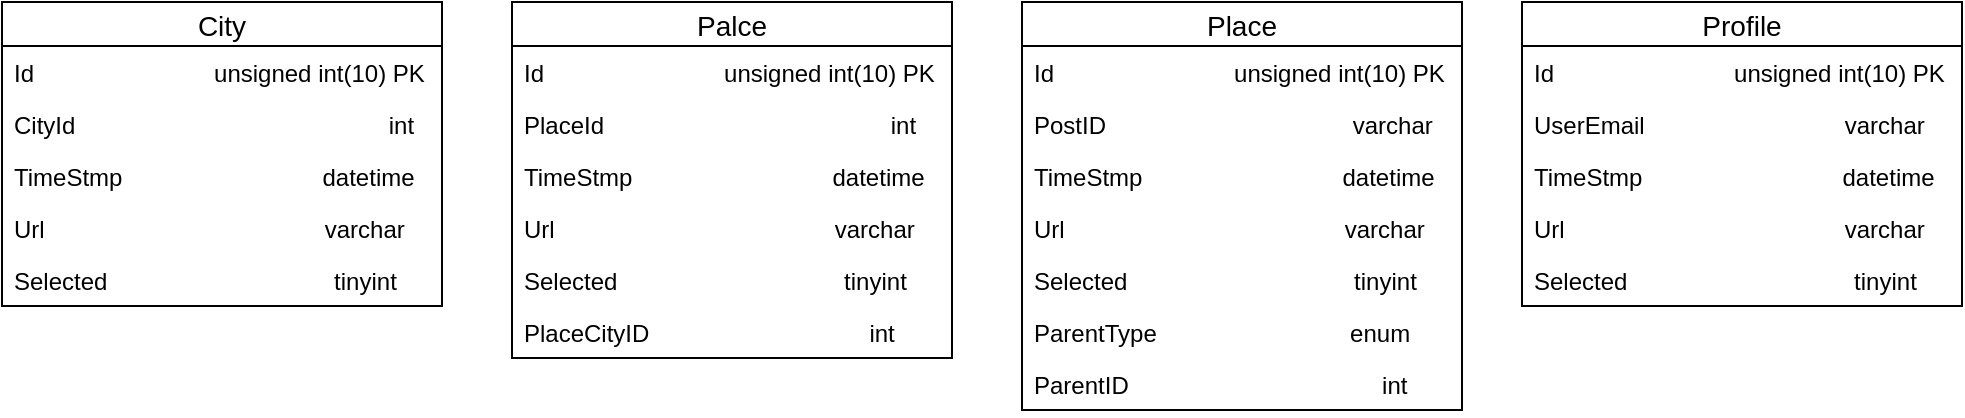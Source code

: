 <mxfile version="13.0.3" type="device"><diagram id="74z5dXuJNJj639tgFETS" name="Page-1"><mxGraphModel dx="1422" dy="942" grid="1" gridSize="10" guides="1" tooltips="1" connect="1" arrows="1" fold="1" page="1" pageScale="1" pageWidth="850" pageHeight="1100" math="0" shadow="0"><root><mxCell id="0"/><mxCell id="1" parent="0"/><mxCell id="s3MDBgSSeKW7yWIh_PUM-3" value="City" style="swimlane;fontStyle=0;childLayout=stackLayout;horizontal=1;startSize=22;horizontalStack=0;resizeParent=1;resizeParentMax=0;resizeLast=0;collapsible=1;marginBottom=0;align=center;fontSize=14;" vertex="1" parent="1"><mxGeometry x="60" y="360" width="220" height="152" as="geometry"/></mxCell><mxCell id="s3MDBgSSeKW7yWIh_PUM-4" value="Id                           unsigned int(10) PK" style="text;strokeColor=none;fillColor=none;spacingLeft=4;spacingRight=4;overflow=hidden;rotatable=0;points=[[0,0.5],[1,0.5]];portConstraint=eastwest;fontSize=12;" vertex="1" parent="s3MDBgSSeKW7yWIh_PUM-3"><mxGeometry y="22" width="220" height="26" as="geometry"/></mxCell><mxCell id="s3MDBgSSeKW7yWIh_PUM-5" value="CityId                                               int" style="text;strokeColor=none;fillColor=none;spacingLeft=4;spacingRight=4;overflow=hidden;rotatable=0;points=[[0,0.5],[1,0.5]];portConstraint=eastwest;fontSize=12;" vertex="1" parent="s3MDBgSSeKW7yWIh_PUM-3"><mxGeometry y="48" width="220" height="26" as="geometry"/></mxCell><mxCell id="s3MDBgSSeKW7yWIh_PUM-6" value="TimeStmp                              datetime" style="text;strokeColor=none;fillColor=none;spacingLeft=4;spacingRight=4;overflow=hidden;rotatable=0;points=[[0,0.5],[1,0.5]];portConstraint=eastwest;fontSize=12;" vertex="1" parent="s3MDBgSSeKW7yWIh_PUM-3"><mxGeometry y="74" width="220" height="26" as="geometry"/></mxCell><mxCell id="s3MDBgSSeKW7yWIh_PUM-7" value="Url                                          varchar" style="text;strokeColor=none;fillColor=none;spacingLeft=4;spacingRight=4;overflow=hidden;rotatable=0;points=[[0,0.5],[1,0.5]];portConstraint=eastwest;fontSize=12;" vertex="1" parent="s3MDBgSSeKW7yWIh_PUM-3"><mxGeometry y="100" width="220" height="26" as="geometry"/></mxCell><mxCell id="s3MDBgSSeKW7yWIh_PUM-8" value="Selected                                  tinyint" style="text;strokeColor=none;fillColor=none;spacingLeft=4;spacingRight=4;overflow=hidden;rotatable=0;points=[[0,0.5],[1,0.5]];portConstraint=eastwest;fontSize=12;" vertex="1" parent="s3MDBgSSeKW7yWIh_PUM-3"><mxGeometry y="126" width="220" height="26" as="geometry"/></mxCell><mxCell id="s3MDBgSSeKW7yWIh_PUM-9" value="Palce" style="swimlane;fontStyle=0;childLayout=stackLayout;horizontal=1;startSize=22;horizontalStack=0;resizeParent=1;resizeParentMax=0;resizeLast=0;collapsible=1;marginBottom=0;align=center;fontSize=14;" vertex="1" parent="1"><mxGeometry x="315" y="360" width="220" height="178" as="geometry"/></mxCell><mxCell id="s3MDBgSSeKW7yWIh_PUM-10" value="Id                           unsigned int(10) PK" style="text;strokeColor=none;fillColor=none;spacingLeft=4;spacingRight=4;overflow=hidden;rotatable=0;points=[[0,0.5],[1,0.5]];portConstraint=eastwest;fontSize=12;" vertex="1" parent="s3MDBgSSeKW7yWIh_PUM-9"><mxGeometry y="22" width="220" height="26" as="geometry"/></mxCell><mxCell id="s3MDBgSSeKW7yWIh_PUM-11" value="PlaceId                                           int" style="text;strokeColor=none;fillColor=none;spacingLeft=4;spacingRight=4;overflow=hidden;rotatable=0;points=[[0,0.5],[1,0.5]];portConstraint=eastwest;fontSize=12;" vertex="1" parent="s3MDBgSSeKW7yWIh_PUM-9"><mxGeometry y="48" width="220" height="26" as="geometry"/></mxCell><mxCell id="s3MDBgSSeKW7yWIh_PUM-12" value="TimeStmp                              datetime" style="text;strokeColor=none;fillColor=none;spacingLeft=4;spacingRight=4;overflow=hidden;rotatable=0;points=[[0,0.5],[1,0.5]];portConstraint=eastwest;fontSize=12;" vertex="1" parent="s3MDBgSSeKW7yWIh_PUM-9"><mxGeometry y="74" width="220" height="26" as="geometry"/></mxCell><mxCell id="s3MDBgSSeKW7yWIh_PUM-13" value="Url                                          varchar" style="text;strokeColor=none;fillColor=none;spacingLeft=4;spacingRight=4;overflow=hidden;rotatable=0;points=[[0,0.5],[1,0.5]];portConstraint=eastwest;fontSize=12;" vertex="1" parent="s3MDBgSSeKW7yWIh_PUM-9"><mxGeometry y="100" width="220" height="26" as="geometry"/></mxCell><mxCell id="s3MDBgSSeKW7yWIh_PUM-14" value="Selected                                  tinyint" style="text;strokeColor=none;fillColor=none;spacingLeft=4;spacingRight=4;overflow=hidden;rotatable=0;points=[[0,0.5],[1,0.5]];portConstraint=eastwest;fontSize=12;" vertex="1" parent="s3MDBgSSeKW7yWIh_PUM-9"><mxGeometry y="126" width="220" height="26" as="geometry"/></mxCell><mxCell id="s3MDBgSSeKW7yWIh_PUM-15" value="PlaceCityID                                 int" style="text;strokeColor=none;fillColor=none;spacingLeft=4;spacingRight=4;overflow=hidden;rotatable=0;points=[[0,0.5],[1,0.5]];portConstraint=eastwest;fontSize=12;" vertex="1" parent="s3MDBgSSeKW7yWIh_PUM-9"><mxGeometry y="152" width="220" height="26" as="geometry"/></mxCell><mxCell id="s3MDBgSSeKW7yWIh_PUM-16" value="Place" style="swimlane;fontStyle=0;childLayout=stackLayout;horizontal=1;startSize=22;horizontalStack=0;resizeParent=1;resizeParentMax=0;resizeLast=0;collapsible=1;marginBottom=0;align=center;fontSize=14;" vertex="1" parent="1"><mxGeometry x="570" y="360" width="220" height="204" as="geometry"/></mxCell><mxCell id="s3MDBgSSeKW7yWIh_PUM-17" value="Id                           unsigned int(10) PK" style="text;strokeColor=none;fillColor=none;spacingLeft=4;spacingRight=4;overflow=hidden;rotatable=0;points=[[0,0.5],[1,0.5]];portConstraint=eastwest;fontSize=12;" vertex="1" parent="s3MDBgSSeKW7yWIh_PUM-16"><mxGeometry y="22" width="220" height="26" as="geometry"/></mxCell><mxCell id="s3MDBgSSeKW7yWIh_PUM-18" value="PostID                                     varchar" style="text;strokeColor=none;fillColor=none;spacingLeft=4;spacingRight=4;overflow=hidden;rotatable=0;points=[[0,0.5],[1,0.5]];portConstraint=eastwest;fontSize=12;" vertex="1" parent="s3MDBgSSeKW7yWIh_PUM-16"><mxGeometry y="48" width="220" height="26" as="geometry"/></mxCell><mxCell id="s3MDBgSSeKW7yWIh_PUM-19" value="TimeStmp                              datetime" style="text;strokeColor=none;fillColor=none;spacingLeft=4;spacingRight=4;overflow=hidden;rotatable=0;points=[[0,0.5],[1,0.5]];portConstraint=eastwest;fontSize=12;" vertex="1" parent="s3MDBgSSeKW7yWIh_PUM-16"><mxGeometry y="74" width="220" height="26" as="geometry"/></mxCell><mxCell id="s3MDBgSSeKW7yWIh_PUM-20" value="Url                                          varchar" style="text;strokeColor=none;fillColor=none;spacingLeft=4;spacingRight=4;overflow=hidden;rotatable=0;points=[[0,0.5],[1,0.5]];portConstraint=eastwest;fontSize=12;" vertex="1" parent="s3MDBgSSeKW7yWIh_PUM-16"><mxGeometry y="100" width="220" height="26" as="geometry"/></mxCell><mxCell id="s3MDBgSSeKW7yWIh_PUM-21" value="Selected                                  tinyint" style="text;strokeColor=none;fillColor=none;spacingLeft=4;spacingRight=4;overflow=hidden;rotatable=0;points=[[0,0.5],[1,0.5]];portConstraint=eastwest;fontSize=12;" vertex="1" parent="s3MDBgSSeKW7yWIh_PUM-16"><mxGeometry y="126" width="220" height="26" as="geometry"/></mxCell><mxCell id="s3MDBgSSeKW7yWIh_PUM-22" value="ParentType                             enum" style="text;strokeColor=none;fillColor=none;spacingLeft=4;spacingRight=4;overflow=hidden;rotatable=0;points=[[0,0.5],[1,0.5]];portConstraint=eastwest;fontSize=12;" vertex="1" parent="s3MDBgSSeKW7yWIh_PUM-16"><mxGeometry y="152" width="220" height="26" as="geometry"/></mxCell><mxCell id="s3MDBgSSeKW7yWIh_PUM-23" value="ParentID                                      int" style="text;strokeColor=none;fillColor=none;spacingLeft=4;spacingRight=4;overflow=hidden;rotatable=0;points=[[0,0.5],[1,0.5]];portConstraint=eastwest;fontSize=12;" vertex="1" parent="s3MDBgSSeKW7yWIh_PUM-16"><mxGeometry y="178" width="220" height="26" as="geometry"/></mxCell><mxCell id="s3MDBgSSeKW7yWIh_PUM-24" value="Profile" style="swimlane;fontStyle=0;childLayout=stackLayout;horizontal=1;startSize=22;horizontalStack=0;resizeParent=1;resizeParentMax=0;resizeLast=0;collapsible=1;marginBottom=0;align=center;fontSize=14;" vertex="1" parent="1"><mxGeometry x="820" y="360" width="220" height="152" as="geometry"/></mxCell><mxCell id="s3MDBgSSeKW7yWIh_PUM-25" value="Id                           unsigned int(10) PK" style="text;strokeColor=none;fillColor=none;spacingLeft=4;spacingRight=4;overflow=hidden;rotatable=0;points=[[0,0.5],[1,0.5]];portConstraint=eastwest;fontSize=12;" vertex="1" parent="s3MDBgSSeKW7yWIh_PUM-24"><mxGeometry y="22" width="220" height="26" as="geometry"/></mxCell><mxCell id="s3MDBgSSeKW7yWIh_PUM-26" value="UserEmail                              varchar" style="text;strokeColor=none;fillColor=none;spacingLeft=4;spacingRight=4;overflow=hidden;rotatable=0;points=[[0,0.5],[1,0.5]];portConstraint=eastwest;fontSize=12;" vertex="1" parent="s3MDBgSSeKW7yWIh_PUM-24"><mxGeometry y="48" width="220" height="26" as="geometry"/></mxCell><mxCell id="s3MDBgSSeKW7yWIh_PUM-27" value="TimeStmp                              datetime" style="text;strokeColor=none;fillColor=none;spacingLeft=4;spacingRight=4;overflow=hidden;rotatable=0;points=[[0,0.5],[1,0.5]];portConstraint=eastwest;fontSize=12;" vertex="1" parent="s3MDBgSSeKW7yWIh_PUM-24"><mxGeometry y="74" width="220" height="26" as="geometry"/></mxCell><mxCell id="s3MDBgSSeKW7yWIh_PUM-28" value="Url                                          varchar" style="text;strokeColor=none;fillColor=none;spacingLeft=4;spacingRight=4;overflow=hidden;rotatable=0;points=[[0,0.5],[1,0.5]];portConstraint=eastwest;fontSize=12;" vertex="1" parent="s3MDBgSSeKW7yWIh_PUM-24"><mxGeometry y="100" width="220" height="26" as="geometry"/></mxCell><mxCell id="s3MDBgSSeKW7yWIh_PUM-29" value="Selected                                  tinyint" style="text;strokeColor=none;fillColor=none;spacingLeft=4;spacingRight=4;overflow=hidden;rotatable=0;points=[[0,0.5],[1,0.5]];portConstraint=eastwest;fontSize=12;" vertex="1" parent="s3MDBgSSeKW7yWIh_PUM-24"><mxGeometry y="126" width="220" height="26" as="geometry"/></mxCell></root></mxGraphModel></diagram></mxfile>